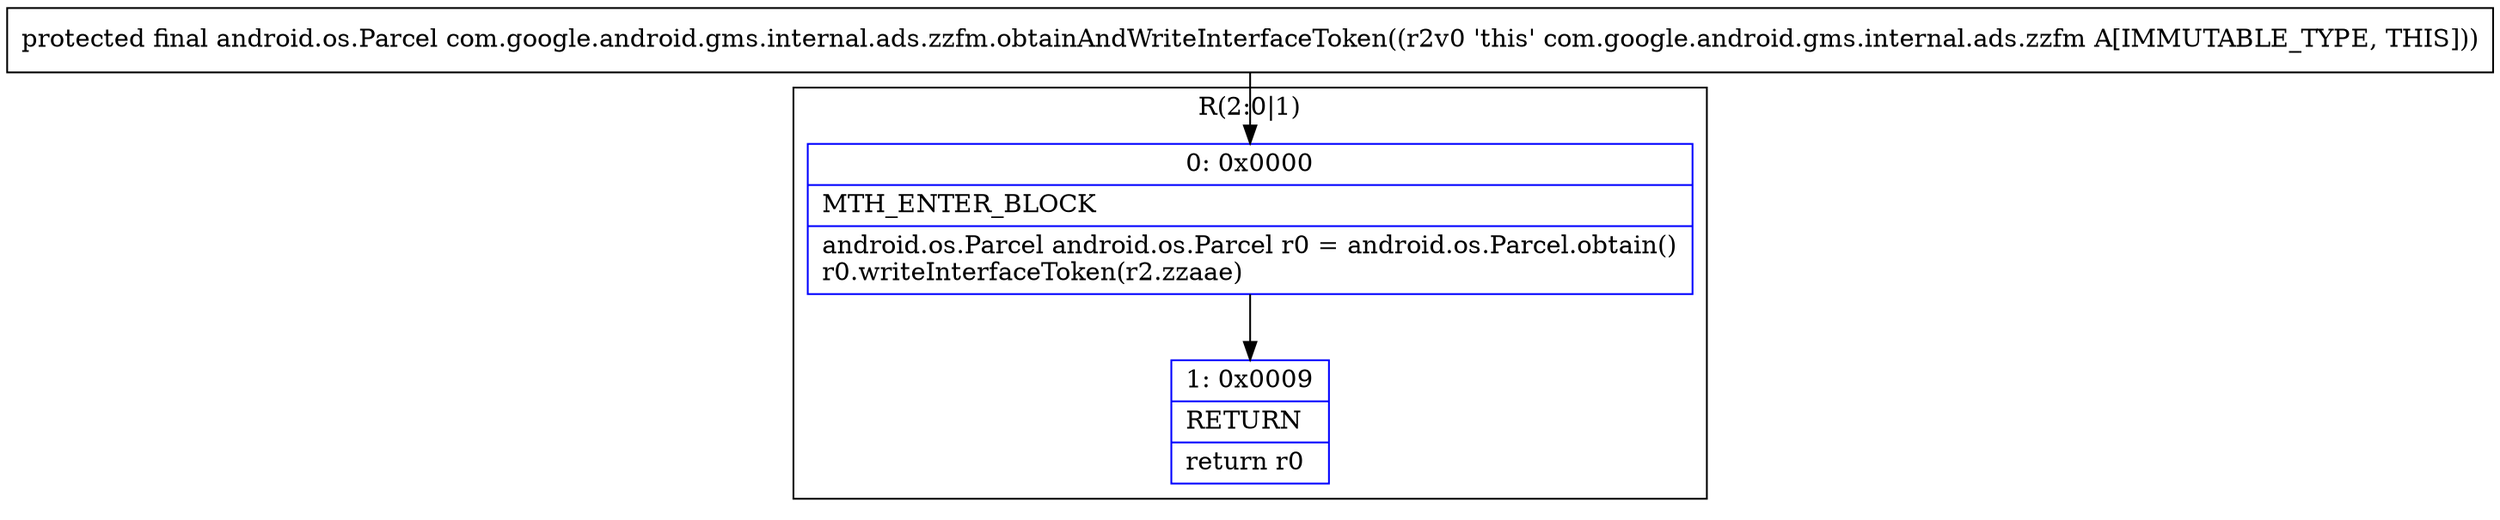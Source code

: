 digraph "CFG forcom.google.android.gms.internal.ads.zzfm.obtainAndWriteInterfaceToken()Landroid\/os\/Parcel;" {
subgraph cluster_Region_1914996778 {
label = "R(2:0|1)";
node [shape=record,color=blue];
Node_0 [shape=record,label="{0\:\ 0x0000|MTH_ENTER_BLOCK\l|android.os.Parcel android.os.Parcel r0 = android.os.Parcel.obtain()\lr0.writeInterfaceToken(r2.zzaae)\l}"];
Node_1 [shape=record,label="{1\:\ 0x0009|RETURN\l|return r0\l}"];
}
MethodNode[shape=record,label="{protected final android.os.Parcel com.google.android.gms.internal.ads.zzfm.obtainAndWriteInterfaceToken((r2v0 'this' com.google.android.gms.internal.ads.zzfm A[IMMUTABLE_TYPE, THIS])) }"];
MethodNode -> Node_0;
Node_0 -> Node_1;
}

